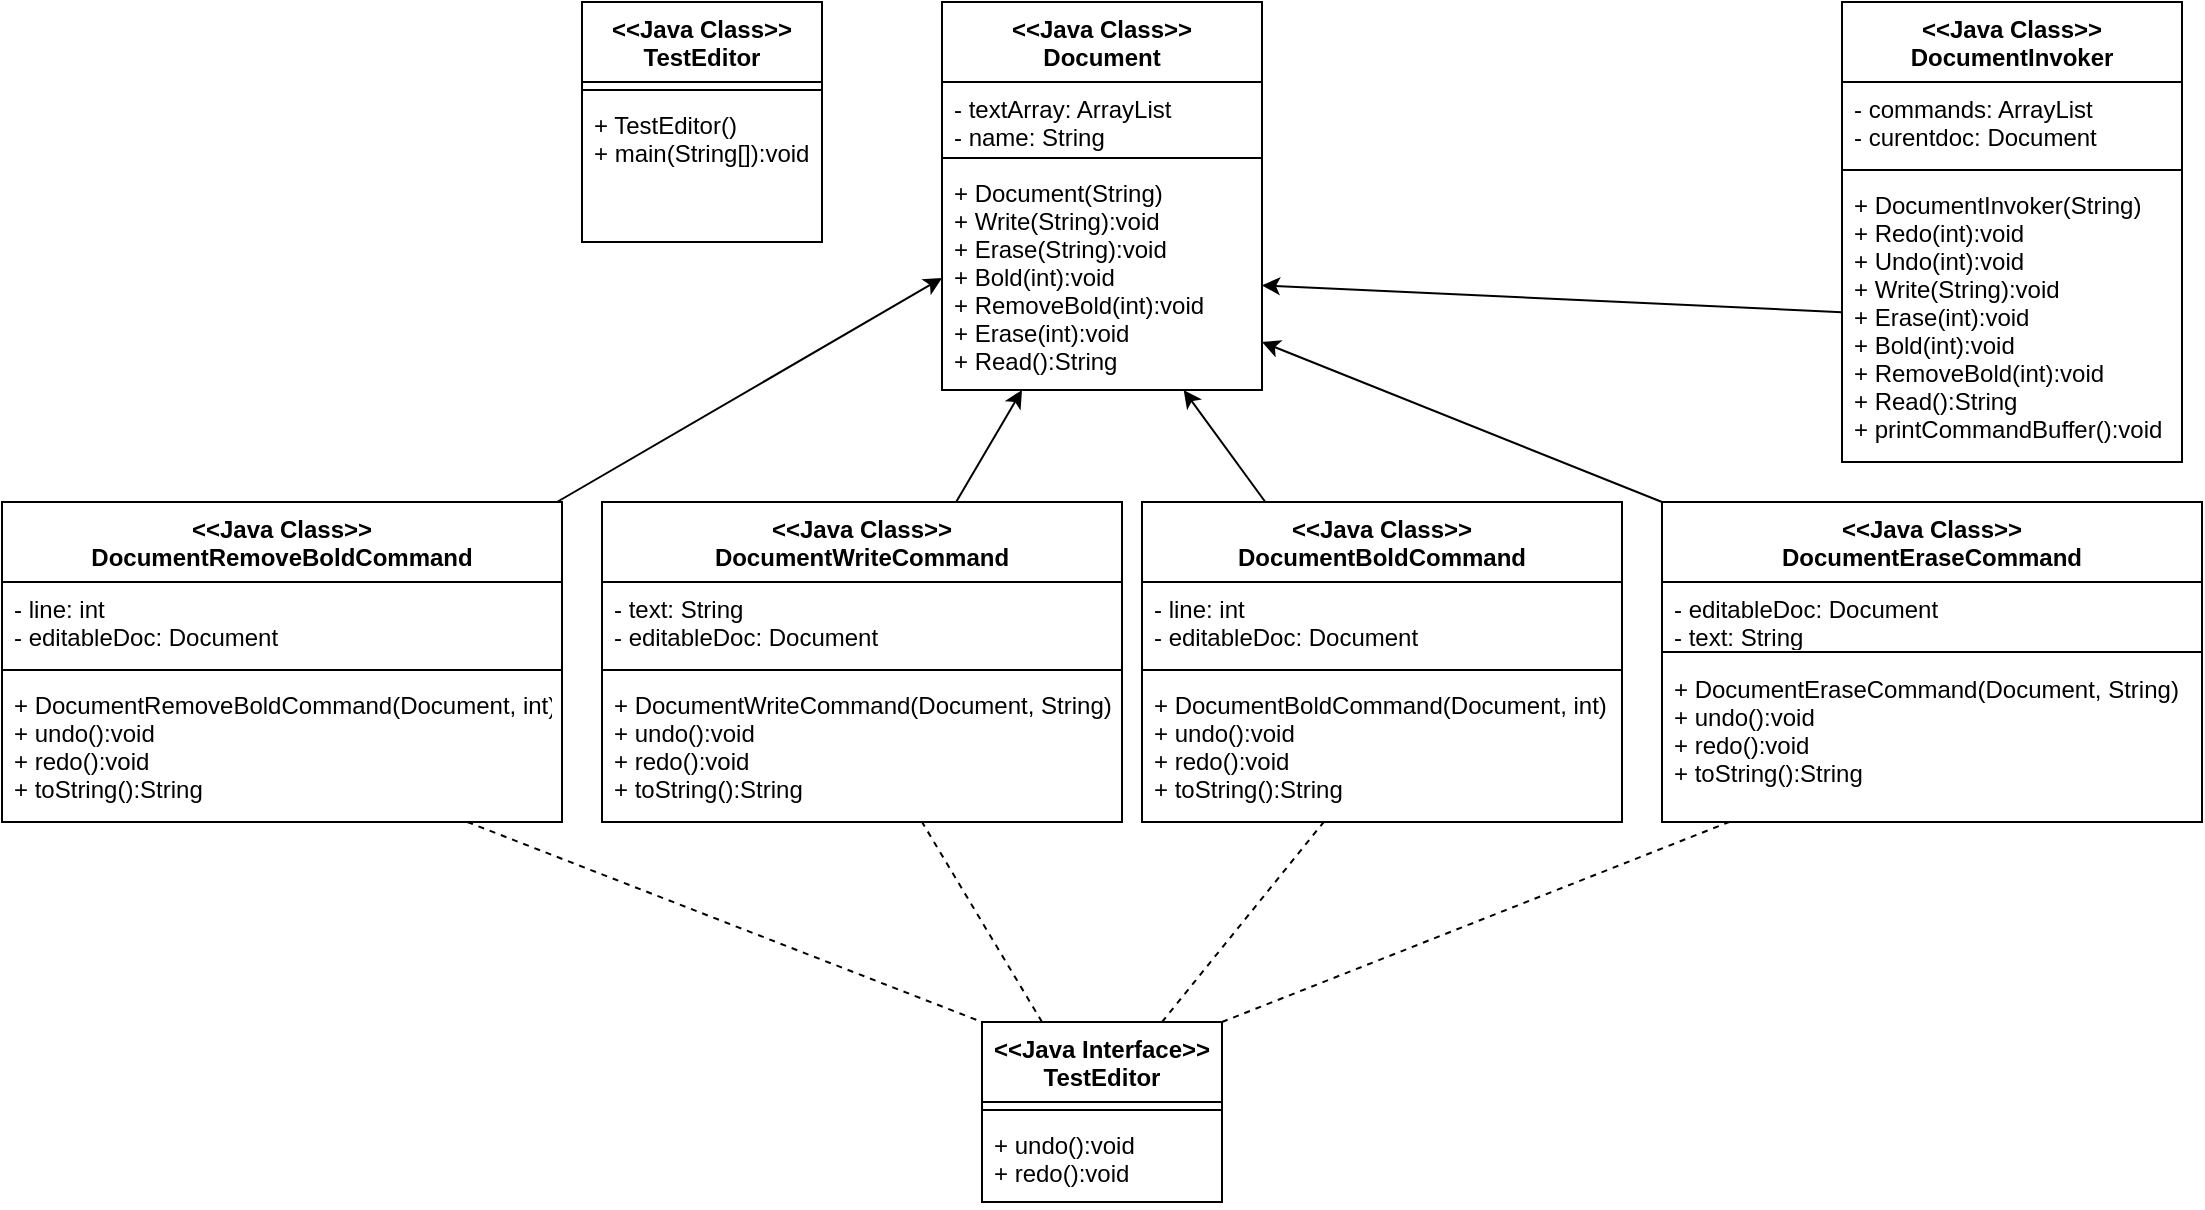 <mxfile version="13.9.9" type="github">
  <diagram id="rZILC_RNAqL6gfjfFF5I" name="Page-1">
    <mxGraphModel dx="1171" dy="645" grid="1" gridSize="10" guides="1" tooltips="1" connect="1" arrows="1" fold="1" page="1" pageScale="1" pageWidth="1100" pageHeight="850" math="0" shadow="0">
      <root>
        <mxCell id="0" />
        <mxCell id="1" parent="0" />
        <mxCell id="8EcGT_sdDKhNDsGEmmb0-7" value="&lt;&lt;Java Class&gt;&gt;&#xa;Document" style="swimlane;fontStyle=1;align=center;verticalAlign=top;childLayout=stackLayout;horizontal=1;startSize=40;horizontalStack=0;resizeParent=1;resizeParentMax=0;resizeLast=0;collapsible=1;marginBottom=0;" parent="1" vertex="1">
          <mxGeometry x="470" y="120" width="160" height="194" as="geometry" />
        </mxCell>
        <mxCell id="8EcGT_sdDKhNDsGEmmb0-8" value="- textArray: ArrayList&#xa;- name: String&#xa;" style="text;strokeColor=none;fillColor=none;align=left;verticalAlign=top;spacingLeft=4;spacingRight=4;overflow=hidden;rotatable=0;points=[[0,0.5],[1,0.5]];portConstraint=eastwest;" parent="8EcGT_sdDKhNDsGEmmb0-7" vertex="1">
          <mxGeometry y="40" width="160" height="34" as="geometry" />
        </mxCell>
        <mxCell id="8EcGT_sdDKhNDsGEmmb0-9" value="" style="line;strokeWidth=1;fillColor=none;align=left;verticalAlign=middle;spacingTop=-1;spacingLeft=3;spacingRight=3;rotatable=0;labelPosition=right;points=[];portConstraint=eastwest;" parent="8EcGT_sdDKhNDsGEmmb0-7" vertex="1">
          <mxGeometry y="74" width="160" height="8" as="geometry" />
        </mxCell>
        <mxCell id="8EcGT_sdDKhNDsGEmmb0-10" value="+ Document(String)&#xa;+ Write(String):void&#xa;+ Erase(String):void&#xa;+ Bold(int):void&#xa;+ RemoveBold(int):void&#xa;+ Erase(int):void&#xa;+ Read():String&#xa;" style="text;strokeColor=none;fillColor=none;align=left;verticalAlign=top;spacingLeft=4;spacingRight=4;overflow=hidden;rotatable=0;points=[[0,0.5],[1,0.5]];portConstraint=eastwest;" parent="8EcGT_sdDKhNDsGEmmb0-7" vertex="1">
          <mxGeometry y="82" width="160" height="112" as="geometry" />
        </mxCell>
        <mxCell id="8EcGT_sdDKhNDsGEmmb0-11" value="&lt;&lt;Java Class&gt;&gt;&#xa;DocumentInvoker" style="swimlane;fontStyle=1;align=center;verticalAlign=top;childLayout=stackLayout;horizontal=1;startSize=40;horizontalStack=0;resizeParent=1;resizeParentMax=0;resizeLast=0;collapsible=1;marginBottom=0;" parent="1" vertex="1">
          <mxGeometry x="920" y="120" width="170" height="230" as="geometry" />
        </mxCell>
        <mxCell id="8EcGT_sdDKhNDsGEmmb0-12" value="- commands: ArrayList&#xa;- curentdoc: Document&#xa;&#xa;" style="text;strokeColor=none;fillColor=none;align=left;verticalAlign=top;spacingLeft=4;spacingRight=4;overflow=hidden;rotatable=0;points=[[0,0.5],[1,0.5]];portConstraint=eastwest;" parent="8EcGT_sdDKhNDsGEmmb0-11" vertex="1">
          <mxGeometry y="40" width="170" height="40" as="geometry" />
        </mxCell>
        <mxCell id="8EcGT_sdDKhNDsGEmmb0-13" value="" style="line;strokeWidth=1;fillColor=none;align=left;verticalAlign=middle;spacingTop=-1;spacingLeft=3;spacingRight=3;rotatable=0;labelPosition=right;points=[];portConstraint=eastwest;" parent="8EcGT_sdDKhNDsGEmmb0-11" vertex="1">
          <mxGeometry y="80" width="170" height="8" as="geometry" />
        </mxCell>
        <mxCell id="8EcGT_sdDKhNDsGEmmb0-14" value="+ DocumentInvoker(String)&#xa;+ Redo(int):void&#xa;+ Undo(int):void&#xa;+ Write(String):void&#xa;+ Erase(int):void&#xa;+ Bold(int):void&#xa;+ RemoveBold(int):void&#xa;+ Read():String&#xa;+ printCommandBuffer():void&#xa;&#xa;" style="text;strokeColor=none;fillColor=none;align=left;verticalAlign=top;spacingLeft=4;spacingRight=4;overflow=hidden;rotatable=0;points=[[0,0.5],[1,0.5]];portConstraint=eastwest;" parent="8EcGT_sdDKhNDsGEmmb0-11" vertex="1">
          <mxGeometry y="88" width="170" height="142" as="geometry" />
        </mxCell>
        <mxCell id="xhjMg1676FsiYojGgswD-1" value="" style="endArrow=classic;html=1;" parent="1" source="8EcGT_sdDKhNDsGEmmb0-14" target="8EcGT_sdDKhNDsGEmmb0-10" edge="1">
          <mxGeometry width="50" height="50" relative="1" as="geometry">
            <mxPoint x="600" y="260" as="sourcePoint" />
            <mxPoint x="650" y="210" as="targetPoint" />
          </mxGeometry>
        </mxCell>
        <mxCell id="xhjMg1676FsiYojGgswD-2" value="&lt;&lt;Java Class&gt;&gt;&#xa;DocumentEraseCommand" style="swimlane;fontStyle=1;align=center;verticalAlign=top;childLayout=stackLayout;horizontal=1;startSize=40;horizontalStack=0;resizeParent=1;resizeParentMax=0;resizeLast=0;collapsible=1;marginBottom=0;" parent="1" vertex="1">
          <mxGeometry x="830" y="370" width="270" height="160" as="geometry" />
        </mxCell>
        <mxCell id="xhjMg1676FsiYojGgswD-3" value="- editableDoc: Document&#xa;- text: String&#xa;" style="text;strokeColor=none;fillColor=none;align=left;verticalAlign=top;spacingLeft=4;spacingRight=4;overflow=hidden;rotatable=0;points=[[0,0.5],[1,0.5]];portConstraint=eastwest;" parent="xhjMg1676FsiYojGgswD-2" vertex="1">
          <mxGeometry y="40" width="270" height="30" as="geometry" />
        </mxCell>
        <mxCell id="xhjMg1676FsiYojGgswD-4" value="" style="line;strokeWidth=1;fillColor=none;align=left;verticalAlign=middle;spacingTop=-1;spacingLeft=3;spacingRight=3;rotatable=0;labelPosition=right;points=[];portConstraint=eastwest;" parent="xhjMg1676FsiYojGgswD-2" vertex="1">
          <mxGeometry y="70" width="270" height="10" as="geometry" />
        </mxCell>
        <mxCell id="xhjMg1676FsiYojGgswD-5" value="+ DocumentEraseCommand(Document, String)&#xa;+ undo():void&#xa;+ redo():void&#xa;+ toString():String&#xa;&#xa;" style="text;strokeColor=none;fillColor=none;align=left;verticalAlign=top;spacingLeft=4;spacingRight=4;overflow=hidden;rotatable=0;points=[[0,0.5],[1,0.5]];portConstraint=eastwest;" parent="xhjMg1676FsiYojGgswD-2" vertex="1">
          <mxGeometry y="80" width="270" height="80" as="geometry" />
        </mxCell>
        <mxCell id="xhjMg1676FsiYojGgswD-6" value="" style="endArrow=classic;html=1;exitX=0;exitY=0;exitDx=0;exitDy=0;" parent="1" source="xhjMg1676FsiYojGgswD-2" target="8EcGT_sdDKhNDsGEmmb0-10" edge="1">
          <mxGeometry width="50" height="50" relative="1" as="geometry">
            <mxPoint x="620" y="600" as="sourcePoint" />
            <mxPoint x="670" y="550" as="targetPoint" />
          </mxGeometry>
        </mxCell>
        <mxCell id="xhjMg1676FsiYojGgswD-7" value="&lt;&lt;Java Class&gt;&gt;&#xa;DocumentBoldCommand" style="swimlane;fontStyle=1;align=center;verticalAlign=top;childLayout=stackLayout;horizontal=1;startSize=40;horizontalStack=0;resizeParent=1;resizeParentMax=0;resizeLast=0;collapsible=1;marginBottom=0;" parent="1" vertex="1">
          <mxGeometry x="570" y="370" width="240" height="160" as="geometry" />
        </mxCell>
        <mxCell id="xhjMg1676FsiYojGgswD-8" value="- line: int&#xa;- editableDoc: Document&#xa;" style="text;strokeColor=none;fillColor=none;align=left;verticalAlign=top;spacingLeft=4;spacingRight=4;overflow=hidden;rotatable=0;points=[[0,0.5],[1,0.5]];portConstraint=eastwest;" parent="xhjMg1676FsiYojGgswD-7" vertex="1">
          <mxGeometry y="40" width="240" height="40" as="geometry" />
        </mxCell>
        <mxCell id="xhjMg1676FsiYojGgswD-9" value="" style="line;strokeWidth=1;fillColor=none;align=left;verticalAlign=middle;spacingTop=-1;spacingLeft=3;spacingRight=3;rotatable=0;labelPosition=right;points=[];portConstraint=eastwest;" parent="xhjMg1676FsiYojGgswD-7" vertex="1">
          <mxGeometry y="80" width="240" height="8" as="geometry" />
        </mxCell>
        <mxCell id="xhjMg1676FsiYojGgswD-10" value="+ DocumentBoldCommand(Document, int)&#xa;+ undo():void&#xa;+ redo():void&#xa;+ toString():String&#xa;" style="text;strokeColor=none;fillColor=none;align=left;verticalAlign=top;spacingLeft=4;spacingRight=4;overflow=hidden;rotatable=0;points=[[0,0.5],[1,0.5]];portConstraint=eastwest;" parent="xhjMg1676FsiYojGgswD-7" vertex="1">
          <mxGeometry y="88" width="240" height="72" as="geometry" />
        </mxCell>
        <mxCell id="xhjMg1676FsiYojGgswD-11" value="" style="endArrow=classic;html=1;" parent="1" source="xhjMg1676FsiYojGgswD-7" target="8EcGT_sdDKhNDsGEmmb0-10" edge="1">
          <mxGeometry width="50" height="50" relative="1" as="geometry">
            <mxPoint x="380" y="560" as="sourcePoint" />
            <mxPoint x="430" y="510" as="targetPoint" />
          </mxGeometry>
        </mxCell>
        <mxCell id="xhjMg1676FsiYojGgswD-13" value="&lt;&lt;Java Class&gt;&gt;&#xa;DocumentWriteCommand" style="swimlane;fontStyle=1;align=center;verticalAlign=top;childLayout=stackLayout;horizontal=1;startSize=40;horizontalStack=0;resizeParent=1;resizeParentMax=0;resizeLast=0;collapsible=1;marginBottom=0;" parent="1" vertex="1">
          <mxGeometry x="300" y="370" width="260" height="160" as="geometry" />
        </mxCell>
        <mxCell id="xhjMg1676FsiYojGgswD-14" value="- text: String&#xa;- editableDoc: Document&#xa;" style="text;strokeColor=none;fillColor=none;align=left;verticalAlign=top;spacingLeft=4;spacingRight=4;overflow=hidden;rotatable=0;points=[[0,0.5],[1,0.5]];portConstraint=eastwest;" parent="xhjMg1676FsiYojGgswD-13" vertex="1">
          <mxGeometry y="40" width="260" height="40" as="geometry" />
        </mxCell>
        <mxCell id="xhjMg1676FsiYojGgswD-15" value="" style="line;strokeWidth=1;fillColor=none;align=left;verticalAlign=middle;spacingTop=-1;spacingLeft=3;spacingRight=3;rotatable=0;labelPosition=right;points=[];portConstraint=eastwest;" parent="xhjMg1676FsiYojGgswD-13" vertex="1">
          <mxGeometry y="80" width="260" height="8" as="geometry" />
        </mxCell>
        <mxCell id="xhjMg1676FsiYojGgswD-16" value="+ DocumentWriteCommand(Document, String)&#xa;+ undo():void&#xa;+ redo():void&#xa;+ toString():String&#xa;" style="text;strokeColor=none;fillColor=none;align=left;verticalAlign=top;spacingLeft=4;spacingRight=4;overflow=hidden;rotatable=0;points=[[0,0.5],[1,0.5]];portConstraint=eastwest;" parent="xhjMg1676FsiYojGgswD-13" vertex="1">
          <mxGeometry y="88" width="260" height="72" as="geometry" />
        </mxCell>
        <mxCell id="xhjMg1676FsiYojGgswD-17" value="" style="endArrow=classic;html=1;entryX=0.25;entryY=1;entryDx=0;entryDy=0;" parent="1" source="xhjMg1676FsiYojGgswD-13" target="8EcGT_sdDKhNDsGEmmb0-7" edge="1">
          <mxGeometry width="50" height="50" relative="1" as="geometry">
            <mxPoint x="360" y="330" as="sourcePoint" />
            <mxPoint x="410" y="280" as="targetPoint" />
          </mxGeometry>
        </mxCell>
        <mxCell id="xhjMg1676FsiYojGgswD-18" value="&lt;&lt;Java Class&gt;&gt;&#xa;DocumentRemoveBoldCommand" style="swimlane;fontStyle=1;align=center;verticalAlign=top;childLayout=stackLayout;horizontal=1;startSize=40;horizontalStack=0;resizeParent=1;resizeParentMax=0;resizeLast=0;collapsible=1;marginBottom=0;" parent="1" vertex="1">
          <mxGeometry y="370" width="280" height="160" as="geometry" />
        </mxCell>
        <mxCell id="xhjMg1676FsiYojGgswD-19" value="- line: int&#xa;- editableDoc: Document&#xa;" style="text;strokeColor=none;fillColor=none;align=left;verticalAlign=top;spacingLeft=4;spacingRight=4;overflow=hidden;rotatable=0;points=[[0,0.5],[1,0.5]];portConstraint=eastwest;" parent="xhjMg1676FsiYojGgswD-18" vertex="1">
          <mxGeometry y="40" width="280" height="40" as="geometry" />
        </mxCell>
        <mxCell id="xhjMg1676FsiYojGgswD-20" value="" style="line;strokeWidth=1;fillColor=none;align=left;verticalAlign=middle;spacingTop=-1;spacingLeft=3;spacingRight=3;rotatable=0;labelPosition=right;points=[];portConstraint=eastwest;" parent="xhjMg1676FsiYojGgswD-18" vertex="1">
          <mxGeometry y="80" width="280" height="8" as="geometry" />
        </mxCell>
        <mxCell id="xhjMg1676FsiYojGgswD-21" value="+ DocumentRemoveBoldCommand(Document, int)&#xa;+ undo():void&#xa;+ redo():void&#xa;+ toString():String&#xa;" style="text;strokeColor=none;fillColor=none;align=left;verticalAlign=top;spacingLeft=4;spacingRight=4;overflow=hidden;rotatable=0;points=[[0,0.5],[1,0.5]];portConstraint=eastwest;" parent="xhjMg1676FsiYojGgswD-18" vertex="1">
          <mxGeometry y="88" width="280" height="72" as="geometry" />
        </mxCell>
        <mxCell id="xhjMg1676FsiYojGgswD-22" value="" style="endArrow=classic;html=1;entryX=0;entryY=0.5;entryDx=0;entryDy=0;" parent="1" source="xhjMg1676FsiYojGgswD-18" target="8EcGT_sdDKhNDsGEmmb0-10" edge="1">
          <mxGeometry width="50" height="50" relative="1" as="geometry">
            <mxPoint x="270" y="410" as="sourcePoint" />
            <mxPoint x="320" y="360" as="targetPoint" />
          </mxGeometry>
        </mxCell>
        <mxCell id="xhjMg1676FsiYojGgswD-23" value="&lt;&lt;Java Class&gt;&gt;&#xa;TestEditor" style="swimlane;fontStyle=1;align=center;verticalAlign=top;childLayout=stackLayout;horizontal=1;startSize=40;horizontalStack=0;resizeParent=1;resizeParentMax=0;resizeLast=0;collapsible=1;marginBottom=0;" parent="1" vertex="1">
          <mxGeometry x="290" y="120" width="120" height="120" as="geometry" />
        </mxCell>
        <mxCell id="xhjMg1676FsiYojGgswD-25" value="" style="line;strokeWidth=1;fillColor=none;align=left;verticalAlign=middle;spacingTop=-1;spacingLeft=3;spacingRight=3;rotatable=0;labelPosition=right;points=[];portConstraint=eastwest;" parent="xhjMg1676FsiYojGgswD-23" vertex="1">
          <mxGeometry y="40" width="120" height="8" as="geometry" />
        </mxCell>
        <mxCell id="xhjMg1676FsiYojGgswD-26" value="+ TestEditor()&#xa;+ main(String[]):void&#xa;" style="text;strokeColor=none;fillColor=none;align=left;verticalAlign=top;spacingLeft=4;spacingRight=4;overflow=hidden;rotatable=0;points=[[0,0.5],[1,0.5]];portConstraint=eastwest;" parent="xhjMg1676FsiYojGgswD-23" vertex="1">
          <mxGeometry y="48" width="120" height="72" as="geometry" />
        </mxCell>
        <mxCell id="xhjMg1676FsiYojGgswD-27" value="&lt;&lt;Java Interface&gt;&gt;&#xa;TestEditor" style="swimlane;fontStyle=1;align=center;verticalAlign=top;childLayout=stackLayout;horizontal=1;startSize=40;horizontalStack=0;resizeParent=1;resizeParentMax=0;resizeLast=0;collapsible=1;marginBottom=0;" parent="1" vertex="1">
          <mxGeometry x="490" y="630" width="120" height="90" as="geometry" />
        </mxCell>
        <mxCell id="xhjMg1676FsiYojGgswD-28" value="" style="line;strokeWidth=1;fillColor=none;align=left;verticalAlign=middle;spacingTop=-1;spacingLeft=3;spacingRight=3;rotatable=0;labelPosition=right;points=[];portConstraint=eastwest;" parent="xhjMg1676FsiYojGgswD-27" vertex="1">
          <mxGeometry y="40" width="120" height="8" as="geometry" />
        </mxCell>
        <mxCell id="xhjMg1676FsiYojGgswD-29" value="+ undo():void&#xa;+ redo():void&#xa;" style="text;strokeColor=none;fillColor=none;align=left;verticalAlign=top;spacingLeft=4;spacingRight=4;overflow=hidden;rotatable=0;points=[[0,0.5],[1,0.5]];portConstraint=eastwest;" parent="xhjMg1676FsiYojGgswD-27" vertex="1">
          <mxGeometry y="48" width="120" height="42" as="geometry" />
        </mxCell>
        <mxCell id="xhjMg1676FsiYojGgswD-30" value="" style="endArrow=none;dashed=1;html=1;entryX=0;entryY=0;entryDx=0;entryDy=0;" parent="1" source="xhjMg1676FsiYojGgswD-21" target="xhjMg1676FsiYojGgswD-27" edge="1">
          <mxGeometry width="50" height="50" relative="1" as="geometry">
            <mxPoint x="400" y="410" as="sourcePoint" />
            <mxPoint x="450" y="360" as="targetPoint" />
          </mxGeometry>
        </mxCell>
        <mxCell id="xhjMg1676FsiYojGgswD-32" value="" style="endArrow=none;dashed=1;html=1;exitX=0.25;exitY=0;exitDx=0;exitDy=0;" parent="1" source="xhjMg1676FsiYojGgswD-27" edge="1">
          <mxGeometry width="50" height="50" relative="1" as="geometry">
            <mxPoint x="530" y="630" as="sourcePoint" />
            <mxPoint x="460" y="530" as="targetPoint" />
          </mxGeometry>
        </mxCell>
        <mxCell id="xhjMg1676FsiYojGgswD-33" value="" style="endArrow=none;dashed=1;html=1;exitX=0.75;exitY=0;exitDx=0;exitDy=0;" parent="1" source="xhjMg1676FsiYojGgswD-27" target="xhjMg1676FsiYojGgswD-10" edge="1">
          <mxGeometry width="50" height="50" relative="1" as="geometry">
            <mxPoint x="670" y="640" as="sourcePoint" />
            <mxPoint x="720" y="590" as="targetPoint" />
          </mxGeometry>
        </mxCell>
        <mxCell id="xhjMg1676FsiYojGgswD-34" value="" style="endArrow=none;dashed=1;html=1;exitX=1;exitY=0;exitDx=0;exitDy=0;" parent="1" source="xhjMg1676FsiYojGgswD-27" target="xhjMg1676FsiYojGgswD-5" edge="1">
          <mxGeometry width="50" height="50" relative="1" as="geometry">
            <mxPoint x="770" y="630" as="sourcePoint" />
            <mxPoint x="820" y="580" as="targetPoint" />
          </mxGeometry>
        </mxCell>
      </root>
    </mxGraphModel>
  </diagram>
</mxfile>
